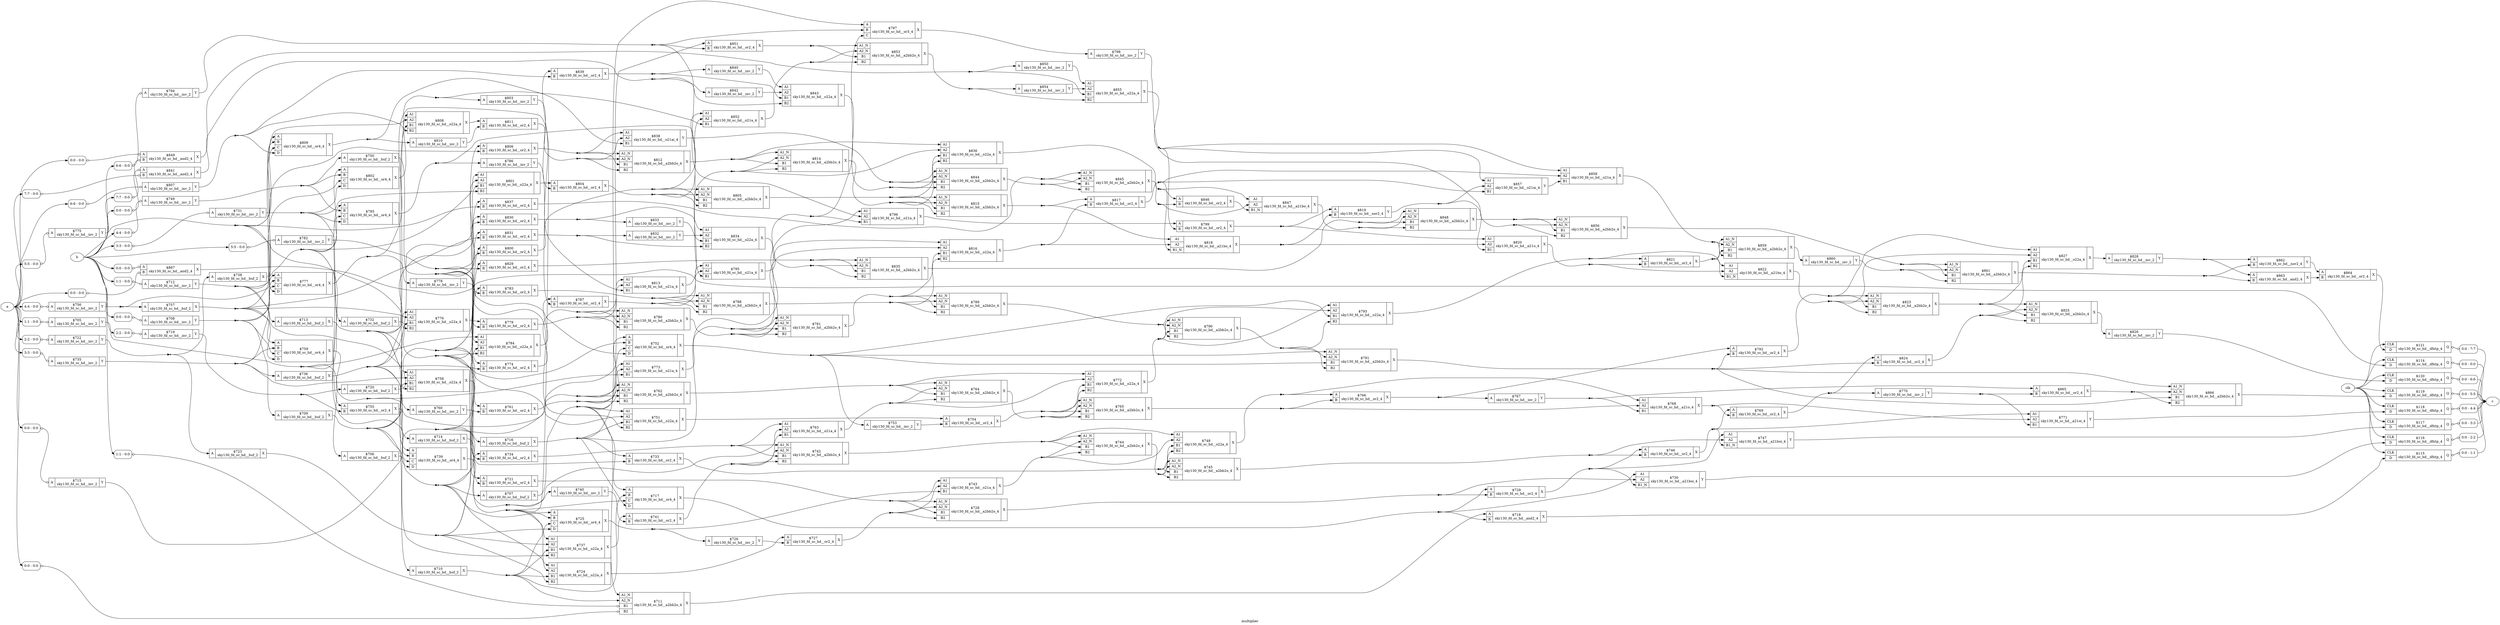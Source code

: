 digraph "multiplier" {
label="multiplier";
rankdir="LR";
remincross=true;
n164 [ shape=octagon, label="a", color="black", fontcolor="black" ];
n165 [ shape=octagon, label="b", color="black", fontcolor="black" ];
n166 [ shape=octagon, label="c", color="black", fontcolor="black" ];
n167 [ shape=octagon, label="clk", color="black", fontcolor="black" ];
c170 [ shape=record, label="{{<p168> A}|$705\nsky130_fd_sc_hd__inv_2|{<p169> Y}}" ];
x0 [ shape=record, style=rounded, label="<s0> 1:1 - 0:0 " ];
x0:e -> c170:p168:w [arrowhead=odiamond, arrowtail=odiamond, dir=both, color="black", label=""];
c172 [ shape=record, label="{{<p168> A}|$706\nsky130_fd_sc_hd__buf_2|{<p171> X}}" ];
c173 [ shape=record, label="{{<p168> A}|$707\nsky130_fd_sc_hd__buf_2|{<p171> X}}" ];
c174 [ shape=record, label="{{<p168> A}|$708\nsky130_fd_sc_hd__inv_2|{<p169> Y}}" ];
x1 [ shape=record, style=rounded, label="<s0> 0:0 - 0:0 " ];
x1:e -> c174:p168:w [arrowhead=odiamond, arrowtail=odiamond, dir=both, color="black", label=""];
c175 [ shape=record, label="{{<p168> A}|$709\nsky130_fd_sc_hd__buf_2|{<p171> X}}" ];
c176 [ shape=record, label="{{<p168> A}|$710\nsky130_fd_sc_hd__buf_2|{<p171> X}}" ];
c181 [ shape=record, label="{{<p177> A1_N|<p178> A2_N|<p179> B1|<p180> B2}|$711\nsky130_fd_sc_hd__a2bb2o_4|{<p171> X}}" ];
x2 [ shape=record, style=rounded, label="<s0> 1:1 - 0:0 " ];
x2:e -> c181:p179:w [arrowhead=odiamond, arrowtail=odiamond, dir=both, color="black", label=""];
x3 [ shape=record, style=rounded, label="<s0> 0:0 - 0:0 " ];
x3:e -> c181:p180:w [arrowhead=odiamond, arrowtail=odiamond, dir=both, color="black", label=""];
c182 [ shape=record, label="{{<p168> A}|$712\nsky130_fd_sc_hd__inv_2|{<p169> Y}}" ];
x4 [ shape=record, style=rounded, label="<s0> 1:1 - 0:0 " ];
x4:e -> c182:p168:w [arrowhead=odiamond, arrowtail=odiamond, dir=both, color="black", label=""];
c183 [ shape=record, label="{{<p168> A}|$713\nsky130_fd_sc_hd__buf_2|{<p171> X}}" ];
c184 [ shape=record, label="{{<p168> A}|$714\nsky130_fd_sc_hd__buf_2|{<p171> X}}" ];
c185 [ shape=record, label="{{<p168> A}|$715\nsky130_fd_sc_hd__inv_2|{<p169> Y}}" ];
x5 [ shape=record, style=rounded, label="<s0> 0:0 - 0:0 " ];
x5:e -> c185:p168:w [arrowhead=odiamond, arrowtail=odiamond, dir=both, color="black", label=""];
c186 [ shape=record, label="{{<p168> A}|$716\nsky130_fd_sc_hd__buf_2|{<p171> X}}" ];
c190 [ shape=record, label="{{<p168> A|<p187> B|<p188> C|<p189> D}|$717\nsky130_fd_sc_hd__or4_4|{<p171> X}}" ];
c191 [ shape=record, label="{{<p168> A|<p187> B}|$718\nsky130_fd_sc_hd__and2_4|{<p171> X}}" ];
c192 [ shape=record, label="{{<p168> A}|$719\nsky130_fd_sc_hd__inv_2|{<p169> Y}}" ];
x6 [ shape=record, style=rounded, label="<s0> 2:2 - 0:0 " ];
x6:e -> c192:p168:w [arrowhead=odiamond, arrowtail=odiamond, dir=both, color="black", label=""];
c193 [ shape=record, label="{{<p168> A}|$720\nsky130_fd_sc_hd__buf_2|{<p171> X}}" ];
c194 [ shape=record, label="{{<p168> A|<p187> B}|$721\nsky130_fd_sc_hd__or2_4|{<p171> X}}" ];
c195 [ shape=record, label="{{<p168> A}|$722\nsky130_fd_sc_hd__inv_2|{<p169> Y}}" ];
x7 [ shape=record, style=rounded, label="<s0> 2:2 - 0:0 " ];
x7:e -> c195:p168:w [arrowhead=odiamond, arrowtail=odiamond, dir=both, color="black", label=""];
c196 [ shape=record, label="{{<p168> A}|$723\nsky130_fd_sc_hd__buf_2|{<p171> X}}" ];
c199 [ shape=record, label="{{<p197> A1|<p198> A2|<p179> B1|<p180> B2}|$724\nsky130_fd_sc_hd__o22a_4|{<p171> X}}" ];
c200 [ shape=record, label="{{<p168> A|<p187> B|<p188> C|<p189> D}|$725\nsky130_fd_sc_hd__or4_4|{<p171> X}}" ];
c201 [ shape=record, label="{{<p168> A}|$726\nsky130_fd_sc_hd__inv_2|{<p169> Y}}" ];
c202 [ shape=record, label="{{<p168> A|<p187> B}|$727\nsky130_fd_sc_hd__or2_4|{<p171> X}}" ];
c203 [ shape=record, label="{{<p177> A1_N|<p178> A2_N|<p179> B1|<p180> B2}|$728\nsky130_fd_sc_hd__a2bb2o_4|{<p171> X}}" ];
c204 [ shape=record, label="{{<p168> A|<p187> B}|$729\nsky130_fd_sc_hd__or2_4|{<p171> X}}" ];
c206 [ shape=record, label="{{<p197> A1|<p198> A2|<p205> B1_N}|$730\nsky130_fd_sc_hd__a21boi_4|{<p169> Y}}" ];
c207 [ shape=record, label="{{<p168> A}|$731\nsky130_fd_sc_hd__inv_2|{<p169> Y}}" ];
x8 [ shape=record, style=rounded, label="<s0> 3:3 - 0:0 " ];
x8:e -> c207:p168:w [arrowhead=odiamond, arrowtail=odiamond, dir=both, color="black", label=""];
c208 [ shape=record, label="{{<p168> A}|$732\nsky130_fd_sc_hd__buf_2|{<p171> X}}" ];
c209 [ shape=record, label="{{<p168> A|<p187> B}|$733\nsky130_fd_sc_hd__or2_4|{<p171> X}}" ];
c210 [ shape=record, label="{{<p168> A|<p187> B}|$734\nsky130_fd_sc_hd__or2_4|{<p171> X}}" ];
c211 [ shape=record, label="{{<p168> A}|$735\nsky130_fd_sc_hd__inv_2|{<p169> Y}}" ];
x9 [ shape=record, style=rounded, label="<s0> 3:3 - 0:0 " ];
x9:e -> c211:p168:w [arrowhead=odiamond, arrowtail=odiamond, dir=both, color="black", label=""];
c212 [ shape=record, label="{{<p168> A}|$736\nsky130_fd_sc_hd__buf_2|{<p171> X}}" ];
c213 [ shape=record, label="{{<p197> A1|<p198> A2|<p179> B1|<p180> B2}|$737\nsky130_fd_sc_hd__o22a_4|{<p171> X}}" ];
c214 [ shape=record, label="{{<p168> A}|$738\nsky130_fd_sc_hd__buf_2|{<p171> X}}" ];
c215 [ shape=record, label="{{<p168> A|<p187> B|<p188> C|<p189> D}|$739\nsky130_fd_sc_hd__or4_4|{<p171> X}}" ];
c216 [ shape=record, label="{{<p168> A}|$740\nsky130_fd_sc_hd__inv_2|{<p169> Y}}" ];
c217 [ shape=record, label="{{<p168> A|<p187> B}|$741\nsky130_fd_sc_hd__or2_4|{<p171> X}}" ];
c218 [ shape=record, label="{{<p177> A1_N|<p178> A2_N|<p179> B1|<p180> B2}|$742\nsky130_fd_sc_hd__a2bb2o_4|{<p171> X}}" ];
c219 [ shape=record, label="{{<p197> A1|<p198> A2|<p179> B1}|$743\nsky130_fd_sc_hd__o21a_4|{<p171> X}}" ];
c220 [ shape=record, label="{{<p177> A1_N|<p178> A2_N|<p179> B1|<p180> B2}|$744\nsky130_fd_sc_hd__a2bb2o_4|{<p171> X}}" ];
c221 [ shape=record, label="{{<p177> A1_N|<p178> A2_N|<p179> B1|<p180> B2}|$745\nsky130_fd_sc_hd__a2bb2o_4|{<p171> X}}" ];
c222 [ shape=record, label="{{<p168> A|<p187> B}|$746\nsky130_fd_sc_hd__or2_4|{<p171> X}}" ];
c223 [ shape=record, label="{{<p197> A1|<p198> A2|<p205> B1_N}|$747\nsky130_fd_sc_hd__a21boi_4|{<p169> Y}}" ];
c224 [ shape=record, label="{{<p197> A1|<p198> A2|<p179> B1|<p180> B2}|$748\nsky130_fd_sc_hd__o22a_4|{<p171> X}}" ];
c225 [ shape=record, label="{{<p168> A}|$749\nsky130_fd_sc_hd__inv_2|{<p169> Y}}" ];
x10 [ shape=record, style=rounded, label="<s0> 4:4 - 0:0 " ];
x10:e -> c225:p168:w [arrowhead=odiamond, arrowtail=odiamond, dir=both, color="black", label=""];
c226 [ shape=record, label="{{<p168> A}|$750\nsky130_fd_sc_hd__buf_2|{<p171> X}}" ];
c227 [ shape=record, label="{{<p197> A1|<p198> A2|<p179> B1|<p180> B2}|$751\nsky130_fd_sc_hd__o22a_4|{<p171> X}}" ];
c228 [ shape=record, label="{{<p168> A|<p187> B|<p188> C|<p189> D}|$752\nsky130_fd_sc_hd__or4_4|{<p171> X}}" ];
c229 [ shape=record, label="{{<p168> A}|$753\nsky130_fd_sc_hd__inv_2|{<p169> Y}}" ];
c230 [ shape=record, label="{{<p168> A|<p187> B}|$754\nsky130_fd_sc_hd__or2_4|{<p171> X}}" ];
c231 [ shape=record, label="{{<p168> A|<p187> B}|$755\nsky130_fd_sc_hd__or2_4|{<p171> X}}" ];
c232 [ shape=record, label="{{<p168> A}|$756\nsky130_fd_sc_hd__inv_2|{<p169> Y}}" ];
x11 [ shape=record, style=rounded, label="<s0> 4:4 - 0:0 " ];
x11:e -> c232:p168:w [arrowhead=odiamond, arrowtail=odiamond, dir=both, color="black", label=""];
c233 [ shape=record, label="{{<p168> A}|$757\nsky130_fd_sc_hd__buf_2|{<p171> X}}" ];
c234 [ shape=record, label="{{<p197> A1|<p198> A2|<p179> B1|<p180> B2}|$758\nsky130_fd_sc_hd__o22a_4|{<p171> X}}" ];
c235 [ shape=record, label="{{<p168> A|<p187> B|<p188> C|<p189> D}|$759\nsky130_fd_sc_hd__or4_4|{<p171> X}}" ];
c236 [ shape=record, label="{{<p168> A}|$760\nsky130_fd_sc_hd__inv_2|{<p169> Y}}" ];
c237 [ shape=record, label="{{<p168> A|<p187> B}|$761\nsky130_fd_sc_hd__or2_4|{<p171> X}}" ];
c238 [ shape=record, label="{{<p177> A1_N|<p178> A2_N|<p179> B1|<p180> B2}|$762\nsky130_fd_sc_hd__a2bb2o_4|{<p171> X}}" ];
c239 [ shape=record, label="{{<p197> A1|<p198> A2|<p179> B1}|$763\nsky130_fd_sc_hd__o21a_4|{<p171> X}}" ];
c240 [ shape=record, label="{{<p177> A1_N|<p178> A2_N|<p179> B1|<p180> B2}|$764\nsky130_fd_sc_hd__a2bb2o_4|{<p171> X}}" ];
c241 [ shape=record, label="{{<p177> A1_N|<p178> A2_N|<p179> B1|<p180> B2}|$765\nsky130_fd_sc_hd__a2bb2o_4|{<p171> X}}" ];
c242 [ shape=record, label="{{<p168> A|<p187> B}|$766\nsky130_fd_sc_hd__or2_4|{<p171> X}}" ];
c243 [ shape=record, label="{{<p168> A}|$767\nsky130_fd_sc_hd__inv_2|{<p169> Y}}" ];
c244 [ shape=record, label="{{<p197> A1|<p198> A2|<p179> B1}|$768\nsky130_fd_sc_hd__a21o_4|{<p171> X}}" ];
c245 [ shape=record, label="{{<p168> A|<p187> B}|$769\nsky130_fd_sc_hd__or2_4|{<p171> X}}" ];
c246 [ shape=record, label="{{<p168> A}|$770\nsky130_fd_sc_hd__inv_2|{<p169> Y}}" ];
c247 [ shape=record, label="{{<p197> A1|<p198> A2|<p179> B1}|$771\nsky130_fd_sc_hd__a21oi_4|{<p169> Y}}" ];
c248 [ shape=record, label="{{<p197> A1|<p198> A2|<p179> B1|<p180> B2}|$772\nsky130_fd_sc_hd__o22a_4|{<p171> X}}" ];
c249 [ shape=record, label="{{<p197> A1|<p198> A2|<p179> B1}|$773\nsky130_fd_sc_hd__o21a_4|{<p171> X}}" ];
c250 [ shape=record, label="{{<p168> A|<p187> B}|$774\nsky130_fd_sc_hd__or2_4|{<p171> X}}" ];
c251 [ shape=record, label="{{<p168> A}|$775\nsky130_fd_sc_hd__inv_2|{<p169> Y}}" ];
x12 [ shape=record, style=rounded, label="<s0> 5:5 - 0:0 " ];
x12:e -> c251:p168:w [arrowhead=odiamond, arrowtail=odiamond, dir=both, color="black", label=""];
c252 [ shape=record, label="{{<p197> A1|<p198> A2|<p179> B1|<p180> B2}|$776\nsky130_fd_sc_hd__o22a_4|{<p171> X}}" ];
c253 [ shape=record, label="{{<p168> A|<p187> B|<p188> C|<p189> D}|$777\nsky130_fd_sc_hd__or4_4|{<p171> X}}" ];
c254 [ shape=record, label="{{<p168> A}|$778\nsky130_fd_sc_hd__inv_2|{<p169> Y}}" ];
c255 [ shape=record, label="{{<p168> A|<p187> B}|$779\nsky130_fd_sc_hd__or2_4|{<p171> X}}" ];
c256 [ shape=record, label="{{<p177> A1_N|<p178> A2_N|<p179> B1|<p180> B2}|$780\nsky130_fd_sc_hd__a2bb2o_4|{<p171> X}}" ];
c257 [ shape=record, label="{{<p177> A1_N|<p178> A2_N|<p179> B1|<p180> B2}|$781\nsky130_fd_sc_hd__a2bb2o_4|{<p171> X}}" ];
c258 [ shape=record, label="{{<p168> A}|$782\nsky130_fd_sc_hd__inv_2|{<p169> Y}}" ];
x13 [ shape=record, style=rounded, label="<s0> 5:5 - 0:0 " ];
x13:e -> c258:p168:w [arrowhead=odiamond, arrowtail=odiamond, dir=both, color="black", label=""];
c259 [ shape=record, label="{{<p168> A|<p187> B}|$783\nsky130_fd_sc_hd__or2_4|{<p171> X}}" ];
c260 [ shape=record, label="{{<p197> A1|<p198> A2|<p179> B1|<p180> B2}|$784\nsky130_fd_sc_hd__o22a_4|{<p171> X}}" ];
c261 [ shape=record, label="{{<p168> A|<p187> B|<p188> C|<p189> D}|$785\nsky130_fd_sc_hd__or4_4|{<p171> X}}" ];
c262 [ shape=record, label="{{<p168> A}|$786\nsky130_fd_sc_hd__inv_2|{<p169> Y}}" ];
c263 [ shape=record, label="{{<p168> A|<p187> B}|$787\nsky130_fd_sc_hd__or2_4|{<p171> X}}" ];
c264 [ shape=record, label="{{<p177> A1_N|<p178> A2_N|<p179> B1|<p180> B2}|$788\nsky130_fd_sc_hd__a2bb2o_4|{<p171> X}}" ];
c265 [ shape=record, label="{{<p177> A1_N|<p178> A2_N|<p179> B1|<p180> B2}|$789\nsky130_fd_sc_hd__a2bb2o_4|{<p171> X}}" ];
c266 [ shape=record, label="{{<p177> A1_N|<p178> A2_N|<p179> B1|<p180> B2}|$790\nsky130_fd_sc_hd__a2bb2o_4|{<p171> X}}" ];
c267 [ shape=record, label="{{<p177> A1_N|<p178> A2_N|<p179> B1|<p180> B2}|$791\nsky130_fd_sc_hd__a2bb2o_4|{<p171> X}}" ];
c268 [ shape=record, label="{{<p168> A|<p187> B}|$792\nsky130_fd_sc_hd__or2_4|{<p171> X}}" ];
c269 [ shape=record, label="{{<p197> A1|<p198> A2|<p179> B1|<p180> B2}|$793\nsky130_fd_sc_hd__o22a_4|{<p171> X}}" ];
c270 [ shape=record, label="{{<p168> A}|$794\nsky130_fd_sc_hd__inv_2|{<p169> Y}}" ];
x14 [ shape=record, style=rounded, label="<s0> 6:6 - 0:0 " ];
x14:e -> c270:p168:w [arrowhead=odiamond, arrowtail=odiamond, dir=both, color="black", label=""];
c271 [ shape=record, label="{{<p197> A1|<p198> A2|<p179> B1}|$795\nsky130_fd_sc_hd__o21a_4|{<p171> X}}" ];
c272 [ shape=record, label="{{<p197> A1|<p198> A2|<p179> B1}|$796\nsky130_fd_sc_hd__o21a_4|{<p171> X}}" ];
c273 [ shape=record, label="{{<p168> A|<p187> B|<p188> C}|$797\nsky130_fd_sc_hd__or3_4|{<p171> X}}" ];
c274 [ shape=record, label="{{<p168> A}|$798\nsky130_fd_sc_hd__inv_2|{<p169> Y}}" ];
c275 [ shape=record, label="{{<p168> A|<p187> B}|$799\nsky130_fd_sc_hd__or2_4|{<p171> X}}" ];
c276 [ shape=record, label="{{<p168> A|<p187> B}|$800\nsky130_fd_sc_hd__or2_4|{<p171> X}}" ];
c277 [ shape=record, label="{{<p197> A1|<p198> A2|<p179> B1|<p180> B2}|$801\nsky130_fd_sc_hd__o22a_4|{<p171> X}}" ];
c278 [ shape=record, label="{{<p168> A|<p187> B|<p188> C|<p189> D}|$802\nsky130_fd_sc_hd__or4_4|{<p171> X}}" ];
c279 [ shape=record, label="{{<p168> A}|$803\nsky130_fd_sc_hd__inv_2|{<p169> Y}}" ];
c280 [ shape=record, label="{{<p168> A|<p187> B}|$804\nsky130_fd_sc_hd__or2_4|{<p171> X}}" ];
c281 [ shape=record, label="{{<p177> A1_N|<p178> A2_N|<p179> B1|<p180> B2}|$805\nsky130_fd_sc_hd__a2bb2o_4|{<p171> X}}" ];
c282 [ shape=record, label="{{<p168> A|<p187> B}|$806\nsky130_fd_sc_hd__or2_4|{<p171> X}}" ];
c283 [ shape=record, label="{{<p168> A}|$807\nsky130_fd_sc_hd__inv_2|{<p169> Y}}" ];
x15 [ shape=record, style=rounded, label="<s0> 6:6 - 0:0 " ];
x15:e -> c283:p168:w [arrowhead=odiamond, arrowtail=odiamond, dir=both, color="black", label=""];
c284 [ shape=record, label="{{<p197> A1|<p198> A2|<p179> B1|<p180> B2}|$808\nsky130_fd_sc_hd__o22a_4|{<p171> X}}" ];
c285 [ shape=record, label="{{<p168> A|<p187> B|<p188> C|<p189> D}|$809\nsky130_fd_sc_hd__or4_4|{<p171> X}}" ];
c286 [ shape=record, label="{{<p168> A}|$810\nsky130_fd_sc_hd__inv_2|{<p169> Y}}" ];
c287 [ shape=record, label="{{<p168> A|<p187> B}|$811\nsky130_fd_sc_hd__or2_4|{<p171> X}}" ];
c288 [ shape=record, label="{{<p177> A1_N|<p178> A2_N|<p179> B1|<p180> B2}|$812\nsky130_fd_sc_hd__a2bb2o_4|{<p171> X}}" ];
c289 [ shape=record, label="{{<p197> A1|<p198> A2|<p179> B1}|$813\nsky130_fd_sc_hd__o21a_4|{<p171> X}}" ];
c290 [ shape=record, label="{{<p177> A1_N|<p178> A2_N|<p179> B1|<p180> B2}|$814\nsky130_fd_sc_hd__a2bb2o_4|{<p171> X}}" ];
c291 [ shape=record, label="{{<p177> A1_N|<p178> A2_N|<p179> B1|<p180> B2}|$815\nsky130_fd_sc_hd__a2bb2o_4|{<p171> X}}" ];
c292 [ shape=record, label="{{<p197> A1|<p198> A2|<p179> B1|<p180> B2}|$816\nsky130_fd_sc_hd__o22a_4|{<p171> X}}" ];
c293 [ shape=record, label="{{<p168> A|<p187> B}|$817\nsky130_fd_sc_hd__or2_4|{<p171> X}}" ];
c294 [ shape=record, label="{{<p197> A1|<p198> A2|<p205> B1_N}|$818\nsky130_fd_sc_hd__a21bo_4|{<p171> X}}" ];
c295 [ shape=record, label="{{<p168> A|<p187> B}|$819\nsky130_fd_sc_hd__nor2_4|{<p169> Y}}" ];
c296 [ shape=record, label="{{<p197> A1|<p198> A2|<p179> B1}|$820\nsky130_fd_sc_hd__a21o_4|{<p171> X}}" ];
c297 [ shape=record, label="{{<p168> A|<p187> B}|$821\nsky130_fd_sc_hd__or2_4|{<p171> X}}" ];
c298 [ shape=record, label="{{<p197> A1|<p198> A2|<p205> B1_N}|$822\nsky130_fd_sc_hd__a21bo_4|{<p171> X}}" ];
c299 [ shape=record, label="{{<p177> A1_N|<p178> A2_N|<p179> B1|<p180> B2}|$823\nsky130_fd_sc_hd__a2bb2o_4|{<p171> X}}" ];
c300 [ shape=record, label="{{<p168> A|<p187> B}|$824\nsky130_fd_sc_hd__or2_4|{<p171> X}}" ];
c301 [ shape=record, label="{{<p177> A1_N|<p178> A2_N|<p179> B1|<p180> B2}|$825\nsky130_fd_sc_hd__a2bb2o_4|{<p171> X}}" ];
c302 [ shape=record, label="{{<p168> A}|$826\nsky130_fd_sc_hd__inv_2|{<p169> Y}}" ];
c303 [ shape=record, label="{{<p197> A1|<p198> A2|<p179> B1|<p180> B2}|$827\nsky130_fd_sc_hd__o22a_4|{<p171> X}}" ];
c304 [ shape=record, label="{{<p168> A}|$828\nsky130_fd_sc_hd__inv_2|{<p169> Y}}" ];
c305 [ shape=record, label="{{<p168> A|<p187> B}|$829\nsky130_fd_sc_hd__or2_4|{<p171> X}}" ];
c306 [ shape=record, label="{{<p168> A|<p187> B}|$830\nsky130_fd_sc_hd__or2_4|{<p171> X}}" ];
c307 [ shape=record, label="{{<p168> A|<p187> B}|$831\nsky130_fd_sc_hd__or2_4|{<p171> X}}" ];
c308 [ shape=record, label="{{<p168> A}|$832\nsky130_fd_sc_hd__inv_2|{<p169> Y}}" ];
c309 [ shape=record, label="{{<p168> A}|$833\nsky130_fd_sc_hd__inv_2|{<p169> Y}}" ];
c310 [ shape=record, label="{{<p197> A1|<p198> A2|<p179> B1|<p180> B2}|$834\nsky130_fd_sc_hd__o22a_4|{<p171> X}}" ];
c311 [ shape=record, label="{{<p177> A1_N|<p178> A2_N|<p179> B1|<p180> B2}|$835\nsky130_fd_sc_hd__a2bb2o_4|{<p171> X}}" ];
c312 [ shape=record, label="{{<p197> A1|<p198> A2|<p179> B1|<p180> B2}|$836\nsky130_fd_sc_hd__o22a_4|{<p171> X}}" ];
c313 [ shape=record, label="{{<p168> A|<p187> B}|$837\nsky130_fd_sc_hd__or2_4|{<p171> X}}" ];
c314 [ shape=record, label="{{<p197> A1|<p198> A2|<p179> B1}|$838\nsky130_fd_sc_hd__o21ai_4|{<p169> Y}}" ];
c315 [ shape=record, label="{{<p168> A|<p187> B}|$839\nsky130_fd_sc_hd__or2_4|{<p171> X}}" ];
c316 [ shape=record, label="{{<p168> A}|$840\nsky130_fd_sc_hd__inv_2|{<p169> Y}}" ];
c317 [ shape=record, label="{{<p168> A|<p187> B}|$841\nsky130_fd_sc_hd__and2_4|{<p171> X}}" ];
x16 [ shape=record, style=rounded, label="<s0> 0:0 - 0:0 " ];
x16:e -> c317:p168:w [arrowhead=odiamond, arrowtail=odiamond, dir=both, color="black", label=""];
x17 [ shape=record, style=rounded, label="<s0> 7:7 - 0:0 " ];
x17:e -> c317:p187:w [arrowhead=odiamond, arrowtail=odiamond, dir=both, color="black", label=""];
c318 [ shape=record, label="{{<p168> A}|$842\nsky130_fd_sc_hd__inv_2|{<p169> Y}}" ];
c319 [ shape=record, label="{{<p197> A1|<p198> A2|<p179> B1|<p180> B2}|$843\nsky130_fd_sc_hd__o22a_4|{<p171> X}}" ];
c320 [ shape=record, label="{{<p177> A1_N|<p178> A2_N|<p179> B1|<p180> B2}|$844\nsky130_fd_sc_hd__a2bb2o_4|{<p171> X}}" ];
c321 [ shape=record, label="{{<p177> A1_N|<p178> A2_N|<p179> B1|<p180> B2}|$845\nsky130_fd_sc_hd__a2bb2o_4|{<p171> X}}" ];
c322 [ shape=record, label="{{<p168> A|<p187> B}|$846\nsky130_fd_sc_hd__or2_4|{<p171> X}}" ];
c323 [ shape=record, label="{{<p197> A1|<p198> A2|<p205> B1_N}|$847\nsky130_fd_sc_hd__a21bo_4|{<p171> X}}" ];
c324 [ shape=record, label="{{<p177> A1_N|<p178> A2_N|<p179> B1|<p180> B2}|$848\nsky130_fd_sc_hd__a2bb2o_4|{<p171> X}}" ];
c325 [ shape=record, label="{{<p168> A|<p187> B}|$849\nsky130_fd_sc_hd__and2_4|{<p171> X}}" ];
x18 [ shape=record, style=rounded, label="<s0> 0:0 - 0:0 " ];
x18:e -> c325:p168:w [arrowhead=odiamond, arrowtail=odiamond, dir=both, color="black", label=""];
x19 [ shape=record, style=rounded, label="<s0> 7:7 - 0:0 " ];
x19:e -> c325:p187:w [arrowhead=odiamond, arrowtail=odiamond, dir=both, color="black", label=""];
c326 [ shape=record, label="{{<p168> A}|$850\nsky130_fd_sc_hd__inv_2|{<p169> Y}}" ];
c327 [ shape=record, label="{{<p168> A|<p187> B}|$851\nsky130_fd_sc_hd__or2_4|{<p171> X}}" ];
c328 [ shape=record, label="{{<p197> A1|<p198> A2|<p179> B1}|$852\nsky130_fd_sc_hd__o21a_4|{<p171> X}}" ];
c329 [ shape=record, label="{{<p177> A1_N|<p178> A2_N|<p179> B1|<p180> B2}|$853\nsky130_fd_sc_hd__a2bb2o_4|{<p171> X}}" ];
c330 [ shape=record, label="{{<p168> A}|$854\nsky130_fd_sc_hd__inv_2|{<p169> Y}}" ];
c331 [ shape=record, label="{{<p197> A1|<p198> A2|<p179> B1|<p180> B2}|$855\nsky130_fd_sc_hd__o22a_4|{<p171> X}}" ];
c332 [ shape=record, label="{{<p177> A1_N|<p178> A2_N|<p179> B1|<p180> B2}|$856\nsky130_fd_sc_hd__a2bb2o_4|{<p171> X}}" ];
c333 [ shape=record, label="{{<p197> A1|<p198> A2|<p179> B1}|$857\nsky130_fd_sc_hd__o21ai_4|{<p169> Y}}" ];
c334 [ shape=record, label="{{<p197> A1|<p198> A2|<p179> B1}|$858\nsky130_fd_sc_hd__o21a_4|{<p171> X}}" ];
c335 [ shape=record, label="{{<p177> A1_N|<p178> A2_N|<p179> B1|<p180> B2}|$859\nsky130_fd_sc_hd__a2bb2o_4|{<p171> X}}" ];
c336 [ shape=record, label="{{<p168> A}|$860\nsky130_fd_sc_hd__inv_2|{<p169> Y}}" ];
c337 [ shape=record, label="{{<p177> A1_N|<p178> A2_N|<p179> B1|<p180> B2}|$861\nsky130_fd_sc_hd__a2bb2o_4|{<p171> X}}" ];
c338 [ shape=record, label="{{<p168> A|<p187> B}|$862\nsky130_fd_sc_hd__nor2_4|{<p169> Y}}" ];
c339 [ shape=record, label="{{<p168> A|<p187> B}|$863\nsky130_fd_sc_hd__and2_4|{<p171> X}}" ];
c340 [ shape=record, label="{{<p168> A|<p187> B}|$864\nsky130_fd_sc_hd__or2_4|{<p171> X}}" ];
c341 [ shape=record, label="{{<p168> A|<p187> B}|$865\nsky130_fd_sc_hd__or2_4|{<p171> X}}" ];
c342 [ shape=record, label="{{<p177> A1_N|<p178> A2_N|<p179> B1|<p180> B2}|$866\nsky130_fd_sc_hd__a2bb2o_4|{<p171> X}}" ];
c343 [ shape=record, label="{{<p168> A|<p187> B}|$867\nsky130_fd_sc_hd__and2_4|{<p171> X}}" ];
x20 [ shape=record, style=rounded, label="<s0> 0:0 - 0:0 " ];
x20:e -> c343:p168:w [arrowhead=odiamond, arrowtail=odiamond, dir=both, color="black", label=""];
x21 [ shape=record, style=rounded, label="<s0> 0:0 - 0:0 " ];
x21:e -> c343:p187:w [arrowhead=odiamond, arrowtail=odiamond, dir=both, color="black", label=""];
c346 [ shape=record, label="{{<p344> CLK|<p189> D}|$114\nsky130_fd_sc_hd__dfxtp_4|{<p345> Q}}" ];
x22 [ shape=record, style=rounded, label="<s0> 0:0 - 0:0 " ];
c346:p345:e -> x22:w [arrowhead=odiamond, arrowtail=odiamond, dir=both, color="black", label=""];
c347 [ shape=record, label="{{<p344> CLK|<p189> D}|$115\nsky130_fd_sc_hd__dfxtp_4|{<p345> Q}}" ];
x23 [ shape=record, style=rounded, label="<s0> 0:0 - 1:1 " ];
c347:p345:e -> x23:w [arrowhead=odiamond, arrowtail=odiamond, dir=both, color="black", label=""];
c348 [ shape=record, label="{{<p344> CLK|<p189> D}|$116\nsky130_fd_sc_hd__dfxtp_4|{<p345> Q}}" ];
x24 [ shape=record, style=rounded, label="<s0> 0:0 - 2:2 " ];
c348:p345:e -> x24:w [arrowhead=odiamond, arrowtail=odiamond, dir=both, color="black", label=""];
c349 [ shape=record, label="{{<p344> CLK|<p189> D}|$117\nsky130_fd_sc_hd__dfxtp_4|{<p345> Q}}" ];
x25 [ shape=record, style=rounded, label="<s0> 0:0 - 3:3 " ];
c349:p345:e -> x25:w [arrowhead=odiamond, arrowtail=odiamond, dir=both, color="black", label=""];
c350 [ shape=record, label="{{<p344> CLK|<p189> D}|$118\nsky130_fd_sc_hd__dfxtp_4|{<p345> Q}}" ];
x26 [ shape=record, style=rounded, label="<s0> 0:0 - 4:4 " ];
c350:p345:e -> x26:w [arrowhead=odiamond, arrowtail=odiamond, dir=both, color="black", label=""];
c351 [ shape=record, label="{{<p344> CLK|<p189> D}|$119\nsky130_fd_sc_hd__dfxtp_4|{<p345> Q}}" ];
x27 [ shape=record, style=rounded, label="<s0> 0:0 - 5:5 " ];
c351:p345:e -> x27:w [arrowhead=odiamond, arrowtail=odiamond, dir=both, color="black", label=""];
c352 [ shape=record, label="{{<p344> CLK|<p189> D}|$120\nsky130_fd_sc_hd__dfxtp_4|{<p345> Q}}" ];
x28 [ shape=record, style=rounded, label="<s0> 0:0 - 6:6 " ];
c352:p345:e -> x28:w [arrowhead=odiamond, arrowtail=odiamond, dir=both, color="black", label=""];
c353 [ shape=record, label="{{<p344> CLK|<p189> D}|$121\nsky130_fd_sc_hd__dfxtp_4|{<p345> Q}}" ];
x29 [ shape=record, style=rounded, label="<s0> 0:0 - 7:7 " ];
c353:p345:e -> x29:w [arrowhead=odiamond, arrowtail=odiamond, dir=both, color="black", label=""];
c343:p171:e -> c346:p189:w [color="black", label=""];
n10 [ shape=point ];
c257:p171:e -> n10:w [color="black", label=""];
n10:e -> c265:p177:w [color="black", label=""];
n10:e -> c265:p179:w [color="black", label=""];
n10:e -> c292:p179:w [color="black", label=""];
n100 [ shape=point ];
c182:p169:e -> n100:w [color="black", label=""];
n100:e -> c183:p168:w [color="black", label=""];
n100:e -> c235:p168:w [color="black", label=""];
n100:e -> c253:p168:w [color="black", label=""];
n100:e -> c285:p168:w [color="black", label=""];
n101 [ shape=point ];
c183:p171:e -> n101:w [color="black", label=""];
n101:e -> c184:p168:w [color="black", label=""];
n101:e -> c215:p168:w [color="black", label=""];
n101:e -> c234:p197:w [color="black", label=""];
n101:e -> c252:p197:w [color="black", label=""];
n101:e -> c284:p197:w [color="black", label=""];
n102 [ shape=point ];
c184:p171:e -> n102:w [color="black", label=""];
n102:e -> c190:p188:w [color="black", label=""];
n102:e -> c199:p198:w [color="black", label=""];
n102:e -> c200:p187:w [color="black", label=""];
n102:e -> c213:p197:w [color="black", label=""];
n102:e -> c315:p168:w [color="black", label=""];
n103 [ shape=point ];
c185:p169:e -> n103:w [color="black", label=""];
n103:e -> c186:p168:w [color="black", label=""];
n103:e -> c194:p168:w [color="black", label=""];
n103:e -> c228:p188:w [color="black", label=""];
n103:e -> c259:p168:w [color="black", label=""];
n104 [ shape=point ];
c186:p171:e -> n104:w [color="black", label=""];
n104:e -> c190:p189:w [color="black", label=""];
n104:e -> c209:p168:w [color="black", label=""];
n104:e -> c227:p179:w [color="black", label=""];
n104:e -> c272:p197:w [color="black", label=""];
n104:e -> c273:p168:w [color="black", label=""];
n105 [ shape=point ];
c190:p171:e -> n105:w [color="black", label=""];
n105:e -> c191:p187:w [color="black", label=""];
n105:e -> c204:p168:w [color="black", label=""];
n105:e -> c206:p197:w [color="black", label=""];
n106 [ shape=point ];
c192:p169:e -> n106:w [color="black", label=""];
n106:e -> c193:p168:w [color="black", label=""];
n106:e -> c231:p187:w [color="black", label=""];
n107 [ shape=point ];
c193:p171:e -> n107:w [color="black", label=""];
n107:e -> c194:p187:w [color="black", label=""];
n107:e -> c210:p187:w [color="black", label=""];
n107:e -> c250:p168:w [color="black", label=""];
n107:e -> c282:p168:w [color="black", label=""];
n107:e -> c313:p168:w [color="black", label=""];
n108 [ shape=point ];
c194:p171:e -> n108:w [color="black", label=""];
n108:e -> c203:p177:w [color="black", label=""];
n108:e -> c203:p179:w [color="black", label=""];
n108:e -> c219:p197:w [color="black", label=""];
n109 [ shape=point ];
c195:p169:e -> n109:w [color="black", label=""];
n109:e -> c196:p168:w [color="black", label=""];
n109:e -> c214:p168:w [color="black", label=""];
n11 [ shape=point ];
c258:p169:e -> n11:w [color="black", label=""];
n11:e -> c259:p187:w [color="black", label=""];
n11:e -> c276:p187:w [color="black", label=""];
n11:e -> c305:p187:w [color="black", label=""];
n110 [ shape=point ];
c196:p171:e -> n110:w [color="black", label=""];
n110:e -> c199:p180:w [color="black", label=""];
n110:e -> c200:p189:w [color="black", label=""];
n110:e -> c213:p198:w [color="black", label=""];
n110:e -> c260:p179:w [color="black", label=""];
n110:e -> c305:p168:w [color="black", label=""];
c199:p171:e -> c202:p168:w [color="black", label=""];
n112 [ shape=point ];
c200:p171:e -> n112:w [color="black", label=""];
n112:e -> c201:p168:w [color="black", label=""];
n112:e -> c219:p179:w [color="black", label=""];
c201:p169:e -> c202:p187:w [color="black", label=""];
n114 [ shape=point ];
c202:p171:e -> n114:w [color="black", label=""];
n114:e -> c203:p178:w [color="black", label=""];
n114:e -> c203:p180:w [color="black", label=""];
n114:e -> c219:p198:w [color="black", label=""];
n115 [ shape=point ];
c203:p171:e -> n115:w [color="black", label=""];
n115:e -> c204:p187:w [color="black", label=""];
n115:e -> c206:p198:w [color="black", label=""];
n116 [ shape=point ];
c204:p171:e -> n116:w [color="black", label=""];
n116:e -> c206:p205:w [color="black", label=""];
n116:e -> c222:p168:w [color="black", label=""];
n116:e -> c223:p197:w [color="black", label=""];
n117 [ shape=point ];
c207:p169:e -> n117:w [color="black", label=""];
n117:e -> c208:p168:w [color="black", label=""];
n117:e -> c261:p189:w [color="black", label=""];
n117:e -> c277:p180:w [color="black", label=""];
n117:e -> c278:p189:w [color="black", label=""];
n118 [ shape=point ];
c208:p171:e -> n118:w [color="black", label=""];
n118:e -> c209:p187:w [color="black", label=""];
n118:e -> c227:p198:w [color="black", label=""];
n118:e -> c228:p187:w [color="black", label=""];
n118:e -> c260:p180:w [color="black", label=""];
n118:e -> c307:p168:w [color="black", label=""];
n119 [ shape=point ];
c209:p171:e -> n119:w [color="black", label=""];
n119:e -> c221:p177:w [color="black", label=""];
n119:e -> c221:p179:w [color="black", label=""];
n119:e -> c224:p179:w [color="black", label=""];
n12 [ shape=point ];
c259:p171:e -> n12:w [color="black", label=""];
n12:e -> c264:p177:w [color="black", label=""];
n12:e -> c264:p179:w [color="black", label=""];
n12:e -> c271:p197:w [color="black", label=""];
n120 [ shape=point ];
c210:p171:e -> n120:w [color="black", label=""];
n120:e -> c218:p177:w [color="black", label=""];
n120:e -> c218:p179:w [color="black", label=""];
n120:e -> c239:p197:w [color="black", label=""];
n121 [ shape=point ];
c211:p169:e -> n121:w [color="black", label=""];
n121:e -> c212:p168:w [color="black", label=""];
n121:e -> c234:p198:w [color="black", label=""];
n121:e -> c235:p187:w [color="black", label=""];
n121:e -> c278:p188:w [color="black", label=""];
n122 [ shape=point ];
c212:p171:e -> n122:w [color="black", label=""];
n122:e -> c213:p180:w [color="black", label=""];
n122:e -> c215:p189:w [color="black", label=""];
n122:e -> c250:p187:w [color="black", label=""];
n122:e -> c277:p179:w [color="black", label=""];
n122:e -> c306:p168:w [color="black", label=""];
c213:p171:e -> c217:p168:w [color="black", label=""];
n124 [ shape=point ];
c214:p171:e -> n124:w [color="black", label=""];
n124:e -> c215:p187:w [color="black", label=""];
n124:e -> c231:p168:w [color="black", label=""];
n124:e -> c261:p188:w [color="black", label=""];
n124:e -> c277:p197:w [color="black", label=""];
n124:e -> c278:p168:w [color="black", label=""];
n125 [ shape=point ];
c215:p171:e -> n125:w [color="black", label=""];
n125:e -> c216:p168:w [color="black", label=""];
n125:e -> c239:p179:w [color="black", label=""];
c216:p169:e -> c217:p187:w [color="black", label=""];
n127 [ shape=point ];
c217:p171:e -> n127:w [color="black", label=""];
n127:e -> c218:p178:w [color="black", label=""];
n127:e -> c218:p180:w [color="black", label=""];
n127:e -> c239:p198:w [color="black", label=""];
n128 [ shape=point ];
c218:p171:e -> n128:w [color="black", label=""];
n128:e -> c220:p177:w [color="black", label=""];
n128:e -> c220:p179:w [color="black", label=""];
n128:e -> c224:p197:w [color="black", label=""];
n129 [ shape=point ];
c219:p171:e -> n129:w [color="black", label=""];
n129:e -> c220:p178:w [color="black", label=""];
n129:e -> c220:p180:w [color="black", label=""];
n129:e -> c224:p198:w [color="black", label=""];
c260:p171:e -> c263:p168:w [color="black", label=""];
n130 [ shape=point ];
c220:p171:e -> n130:w [color="black", label=""];
n130:e -> c221:p178:w [color="black", label=""];
n130:e -> c221:p180:w [color="black", label=""];
n130:e -> c224:p180:w [color="black", label=""];
n131 [ shape=point ];
c221:p171:e -> n131:w [color="black", label=""];
n131:e -> c222:p187:w [color="black", label=""];
n131:e -> c223:p198:w [color="black", label=""];
n132 [ shape=point ];
c222:p171:e -> n132:w [color="black", label=""];
n132:e -> c223:p205:w [color="black", label=""];
n132:e -> c245:p168:w [color="black", label=""];
n132:e -> c247:p197:w [color="black", label=""];
n133 [ shape=point ];
c224:p171:e -> n133:w [color="black", label=""];
n133:e -> c242:p168:w [color="black", label=""];
n133:e -> c244:p197:w [color="black", label=""];
n134 [ shape=point ];
c225:p169:e -> n134:w [color="black", label=""];
n134:e -> c226:p168:w [color="black", label=""];
n134:e -> c261:p187:w [color="black", label=""];
n134:e -> c278:p187:w [color="black", label=""];
n135 [ shape=point ];
c226:p171:e -> n135:w [color="black", label=""];
n135:e -> c227:p180:w [color="black", label=""];
n135:e -> c228:p189:w [color="black", label=""];
n135:e -> c260:p198:w [color="black", label=""];
n135:e -> c277:p198:w [color="black", label=""];
n135:e -> c306:p187:w [color="black", label=""];
c227:p171:e -> c230:p168:w [color="black", label=""];
n137 [ shape=point ];
c228:p171:e -> n137:w [color="black", label=""];
n137:e -> c229:p168:w [color="black", label=""];
n137:e -> c267:p177:w [color="black", label=""];
n137:e -> c267:p179:w [color="black", label=""];
n137:e -> c269:p179:w [color="black", label=""];
c229:p169:e -> c230:p187:w [color="black", label=""];
n139 [ shape=point ];
c230:p171:e -> n139:w [color="black", label=""];
n139:e -> c241:p177:w [color="black", label=""];
n139:e -> c241:p179:w [color="black", label=""];
n139:e -> c248:p179:w [color="black", label=""];
n14 [ shape=point ];
c261:p171:e -> n14:w [color="black", label=""];
n14:e -> c262:p168:w [color="black", label=""];
n14:e -> c271:p179:w [color="black", label=""];
n140 [ shape=point ];
c231:p171:e -> n140:w [color="black", label=""];
n140:e -> c238:p177:w [color="black", label=""];
n140:e -> c238:p179:w [color="black", label=""];
n140:e -> c249:p197:w [color="black", label=""];
n141 [ shape=point ];
c232:p169:e -> n141:w [color="black", label=""];
n141:e -> c233:p168:w [color="black", label=""];
n141:e -> c253:p187:w [color="black", label=""];
n142 [ shape=point ];
c233:p171:e -> n142:w [color="black", label=""];
n142:e -> c234:p180:w [color="black", label=""];
n142:e -> c235:p189:w [color="black", label=""];
n142:e -> c252:p198:w [color="black", label=""];
n142:e -> c282:p187:w [color="black", label=""];
n142:e -> c307:p187:w [color="black", label=""];
c234:p171:e -> c237:p168:w [color="black", label=""];
n144 [ shape=point ];
c235:p171:e -> n144:w [color="black", label=""];
n144:e -> c236:p168:w [color="black", label=""];
n144:e -> c249:p179:w [color="black", label=""];
c236:p169:e -> c237:p187:w [color="black", label=""];
n146 [ shape=point ];
c237:p171:e -> n146:w [color="black", label=""];
n146:e -> c238:p178:w [color="black", label=""];
n146:e -> c238:p180:w [color="black", label=""];
n146:e -> c249:p198:w [color="black", label=""];
n147 [ shape=point ];
c238:p171:e -> n147:w [color="black", label=""];
n147:e -> c240:p177:w [color="black", label=""];
n147:e -> c240:p179:w [color="black", label=""];
n147:e -> c248:p197:w [color="black", label=""];
n148 [ shape=point ];
c239:p171:e -> n148:w [color="black", label=""];
n148:e -> c240:p178:w [color="black", label=""];
n148:e -> c240:p180:w [color="black", label=""];
n148:e -> c248:p198:w [color="black", label=""];
n149 [ shape=point ];
c240:p171:e -> n149:w [color="black", label=""];
n149:e -> c241:p178:w [color="black", label=""];
n149:e -> c241:p180:w [color="black", label=""];
n149:e -> c248:p180:w [color="black", label=""];
c262:p169:e -> c263:p187:w [color="black", label=""];
n150 [ shape=point ];
c241:p171:e -> n150:w [color="black", label=""];
n150:e -> c242:p187:w [color="black", label=""];
n150:e -> c244:p198:w [color="black", label=""];
n151 [ shape=point ];
c242:p171:e -> n151:w [color="black", label=""];
n151:e -> c243:p168:w [color="black", label=""];
n151:e -> c268:p168:w [color="black", label=""];
n152 [ shape=point ];
c243:p169:e -> n152:w [color="black", label=""];
n152:e -> c244:p179:w [color="black", label=""];
n152:e -> c341:p168:w [color="black", label=""];
n153 [ shape=point ];
c244:p171:e -> n153:w [color="black", label=""];
n153:e -> c245:p187:w [color="black", label=""];
n153:e -> c247:p198:w [color="black", label=""];
n154 [ shape=point ];
c245:p171:e -> n154:w [color="black", label=""];
n154:e -> c246:p168:w [color="black", label=""];
n154:e -> c300:p168:w [color="black", label=""];
n155 [ shape=point ];
c246:p169:e -> n155:w [color="black", label=""];
n155:e -> c247:p179:w [color="black", label=""];
n155:e -> c341:p187:w [color="black", label=""];
n156 [ shape=point ];
c248:p171:e -> n156:w [color="black", label=""];
n156:e -> c266:p177:w [color="black", label=""];
n156:e -> c266:p179:w [color="black", label=""];
n156:e -> c269:p197:w [color="black", label=""];
n157 [ shape=point ];
c249:p171:e -> n157:w [color="black", label=""];
n157:e -> c257:p177:w [color="black", label=""];
n157:e -> c257:p179:w [color="black", label=""];
n157:e -> c292:p197:w [color="black", label=""];
n158 [ shape=point ];
c250:p171:e -> n158:w [color="black", label=""];
n158:e -> c256:p177:w [color="black", label=""];
n158:e -> c256:p179:w [color="black", label=""];
n158:e -> c289:p197:w [color="black", label=""];
n159 [ shape=point ];
c251:p169:e -> n159:w [color="black", label=""];
n159:e -> c252:p180:w [color="black", label=""];
n159:e -> c253:p189:w [color="black", label=""];
n159:e -> c284:p198:w [color="black", label=""];
n159:e -> c285:p187:w [color="black", label=""];
n159:e -> c313:p187:w [color="black", label=""];
n16 [ shape=point ];
c263:p171:e -> n16:w [color="black", label=""];
n16:e -> c264:p178:w [color="black", label=""];
n16:e -> c264:p180:w [color="black", label=""];
n16:e -> c271:p198:w [color="black", label=""];
c252:p171:e -> c255:p168:w [color="black", label=""];
n161 [ shape=point ];
c253:p171:e -> n161:w [color="black", label=""];
n161:e -> c254:p168:w [color="black", label=""];
n161:e -> c289:p179:w [color="black", label=""];
c254:p169:e -> c255:p187:w [color="black", label=""];
n163 [ shape=point ];
c255:p171:e -> n163:w [color="black", label=""];
n163:e -> c256:p178:w [color="black", label=""];
n163:e -> c256:p180:w [color="black", label=""];
n163:e -> c289:p198:w [color="black", label=""];
n164:e -> x0:s0:w [color="black", label=""];
n164:e -> x11:s0:w [color="black", label=""];
n164:e -> x12:s0:w [color="black", label=""];
n164:e -> x15:s0:w [color="black", label=""];
n164:e -> x17:s0:w [color="black", label=""];
n164:e -> x18:s0:w [color="black", label=""];
n164:e -> x21:s0:w [color="black", label=""];
n164:e -> x3:s0:w [color="black", label=""];
n164:e -> x5:s0:w [color="black", label=""];
n164:e -> x7:s0:w [color="black", label=""];
n164:e -> x9:s0:w [color="black", label=""];
n165:e -> x10:s0:w [color="black", label=""];
n165:e -> x13:s0:w [color="black", label=""];
n165:e -> x14:s0:w [color="black", label=""];
n165:e -> x16:s0:w [color="black", label=""];
n165:e -> x19:s0:w [color="black", label=""];
n165:e -> x1:s0:w [color="black", label=""];
n165:e -> x20:s0:w [color="black", label=""];
n165:e -> x2:s0:w [color="black", label=""];
n165:e -> x4:s0:w [color="black", label=""];
n165:e -> x6:s0:w [color="black", label=""];
n165:e -> x8:s0:w [color="black", label=""];
x22:s0:e -> n166:w [color="black", label=""];
x23:s0:e -> n166:w [color="black", label=""];
x24:s0:e -> n166:w [color="black", label=""];
x25:s0:e -> n166:w [color="black", label=""];
x26:s0:e -> n166:w [color="black", label=""];
x27:s0:e -> n166:w [color="black", label=""];
x28:s0:e -> n166:w [color="black", label=""];
x29:s0:e -> n166:w [color="black", label=""];
n167:e -> c346:p344:w [color="black", label=""];
n167:e -> c347:p344:w [color="black", label=""];
n167:e -> c348:p344:w [color="black", label=""];
n167:e -> c349:p344:w [color="black", label=""];
n167:e -> c350:p344:w [color="black", label=""];
n167:e -> c351:p344:w [color="black", label=""];
n167:e -> c352:p344:w [color="black", label=""];
n167:e -> c353:p344:w [color="black", label=""];
n17 [ shape=point ];
c264:p171:e -> n17:w [color="black", label=""];
n17:e -> c265:p178:w [color="black", label=""];
n17:e -> c265:p180:w [color="black", label=""];
n17:e -> c292:p180:w [color="black", label=""];
n18 [ shape=point ];
c265:p171:e -> n18:w [color="black", label=""];
n18:e -> c266:p178:w [color="black", label=""];
n18:e -> c266:p180:w [color="black", label=""];
n18:e -> c269:p198:w [color="black", label=""];
n19 [ shape=point ];
c266:p171:e -> n19:w [color="black", label=""];
n19:e -> c267:p178:w [color="black", label=""];
n19:e -> c267:p180:w [color="black", label=""];
n19:e -> c269:p180:w [color="black", label=""];
c191:p171:e -> c347:p189:w [color="black", label=""];
n20 [ shape=point ];
c267:p171:e -> n20:w [color="black", label=""];
n20:e -> c268:p187:w [color="black", label=""];
n20:e -> c300:p187:w [color="black", label=""];
n20:e -> c342:p177:w [color="black", label=""];
n20:e -> c342:p179:w [color="black", label=""];
n21 [ shape=point ];
c268:p171:e -> n21:w [color="black", label=""];
n21:e -> c299:p177:w [color="black", label=""];
n21:e -> c299:p179:w [color="black", label=""];
n21:e -> c303:p197:w [color="black", label=""];
n22 [ shape=point ];
c269:p171:e -> n22:w [color="black", label=""];
n22:e -> c297:p168:w [color="black", label=""];
n22:e -> c298:p197:w [color="black", label=""];
n23 [ shape=point ];
c270:p169:e -> n23:w [color="black", label=""];
n23:e -> c272:p198:w [color="black", label=""];
n23:e -> c273:p187:w [color="black", label=""];
n23:e -> c327:p187:w [color="black", label=""];
n24 [ shape=point ];
c271:p171:e -> n24:w [color="black", label=""];
n24:e -> c272:p179:w [color="black", label=""];
n24:e -> c273:p188:w [color="black", label=""];
c272:p171:e -> c275:p168:w [color="black", label=""];
c273:p171:e -> c274:p168:w [color="black", label=""];
n27 [ shape=point ];
c274:p169:e -> n27:w [color="black", label=""];
n27:e -> c275:p187:w [color="black", label=""];
n27:e -> c333:p197:w [color="black", label=""];
n27:e -> c334:p197:w [color="black", label=""];
n28 [ shape=point ];
c275:p171:e -> n28:w [color="black", label=""];
n28:e -> c295:p168:w [color="black", label=""];
n28:e -> c296:p197:w [color="black", label=""];
n29 [ shape=point ];
c276:p171:e -> n29:w [color="black", label=""];
n29:e -> c281:p177:w [color="black", label=""];
n29:e -> c281:p179:w [color="black", label=""];
n29:e -> c328:p197:w [color="black", label=""];
c206:p169:e -> c348:p189:w [color="black", label=""];
c277:p171:e -> c280:p168:w [color="black", label=""];
n31 [ shape=point ];
c278:p171:e -> n31:w [color="black", label=""];
n31:e -> c279:p168:w [color="black", label=""];
n31:e -> c328:p179:w [color="black", label=""];
c279:p169:e -> c280:p187:w [color="black", label=""];
n33 [ shape=point ];
c280:p171:e -> n33:w [color="black", label=""];
n33:e -> c281:p178:w [color="black", label=""];
n33:e -> c281:p180:w [color="black", label=""];
n33:e -> c328:p198:w [color="black", label=""];
n34 [ shape=point ];
c281:p171:e -> n34:w [color="black", label=""];
n34:e -> c291:p177:w [color="black", label=""];
n34:e -> c291:p179:w [color="black", label=""];
n34:e -> c312:p179:w [color="black", label=""];
n35 [ shape=point ];
c282:p171:e -> n35:w [color="black", label=""];
n35:e -> c288:p177:w [color="black", label=""];
n35:e -> c288:p179:w [color="black", label=""];
n35:e -> c314:p197:w [color="black", label=""];
n36 [ shape=point ];
c283:p169:e -> n36:w [color="black", label=""];
n36:e -> c284:p180:w [color="black", label=""];
n36:e -> c285:p189:w [color="black", label=""];
n36:e -> c315:p187:w [color="black", label=""];
c284:p171:e -> c287:p168:w [color="black", label=""];
n38 [ shape=point ];
c285:p171:e -> n38:w [color="black", label=""];
n38:e -> c286:p168:w [color="black", label=""];
n38:e -> c314:p179:w [color="black", label=""];
c286:p169:e -> c287:p187:w [color="black", label=""];
c223:p169:e -> c349:p189:w [color="black", label=""];
n40 [ shape=point ];
c287:p171:e -> n40:w [color="black", label=""];
n40:e -> c288:p178:w [color="black", label=""];
n40:e -> c288:p180:w [color="black", label=""];
n40:e -> c314:p198:w [color="black", label=""];
n41 [ shape=point ];
c288:p171:e -> n41:w [color="black", label=""];
n41:e -> c290:p177:w [color="black", label=""];
n41:e -> c290:p179:w [color="black", label=""];
n41:e -> c312:p197:w [color="black", label=""];
n42 [ shape=point ];
c289:p171:e -> n42:w [color="black", label=""];
n42:e -> c290:p178:w [color="black", label=""];
n42:e -> c290:p180:w [color="black", label=""];
n42:e -> c312:p198:w [color="black", label=""];
n43 [ shape=point ];
c290:p171:e -> n43:w [color="black", label=""];
n43:e -> c291:p178:w [color="black", label=""];
n43:e -> c291:p180:w [color="black", label=""];
n43:e -> c312:p180:w [color="black", label=""];
n44 [ shape=point ];
c291:p171:e -> n44:w [color="black", label=""];
n44:e -> c293:p168:w [color="black", label=""];
n44:e -> c294:p197:w [color="black", label=""];
n45 [ shape=point ];
c292:p171:e -> n45:w [color="black", label=""];
n45:e -> c293:p187:w [color="black", label=""];
n45:e -> c294:p198:w [color="black", label=""];
n46 [ shape=point ];
c293:p171:e -> n46:w [color="black", label=""];
n46:e -> c294:p205:w [color="black", label=""];
n46:e -> c333:p179:w [color="black", label=""];
n46:e -> c334:p198:w [color="black", label=""];
n47 [ shape=point ];
c294:p171:e -> n47:w [color="black", label=""];
n47:e -> c295:p187:w [color="black", label=""];
n47:e -> c296:p198:w [color="black", label=""];
n48 [ shape=point ];
c295:p169:e -> n48:w [color="black", label=""];
n48:e -> c296:p179:w [color="black", label=""];
n48:e -> c333:p198:w [color="black", label=""];
n49 [ shape=point ];
c296:p171:e -> n49:w [color="black", label=""];
n49:e -> c297:p187:w [color="black", label=""];
n49:e -> c298:p198:w [color="black", label=""];
c247:p169:e -> c350:p189:w [color="black", label=""];
n50 [ shape=point ];
c297:p171:e -> n50:w [color="black", label=""];
n50:e -> c298:p205:w [color="black", label=""];
n50:e -> c335:p177:w [color="black", label=""];
n50:e -> c335:p179:w [color="black", label=""];
n51 [ shape=point ];
c298:p171:e -> n51:w [color="black", label=""];
n51:e -> c299:p178:w [color="black", label=""];
n51:e -> c299:p180:w [color="black", label=""];
n51:e -> c303:p198:w [color="black", label=""];
n52 [ shape=point ];
c299:p171:e -> n52:w [color="black", label=""];
n52:e -> c301:p177:w [color="black", label=""];
n52:e -> c301:p179:w [color="black", label=""];
n52:e -> c303:p179:w [color="black", label=""];
n53 [ shape=point ];
c300:p171:e -> n53:w [color="black", label=""];
n53:e -> c301:p178:w [color="black", label=""];
n53:e -> c301:p180:w [color="black", label=""];
n53:e -> c303:p180:w [color="black", label=""];
c301:p171:e -> c302:p168:w [color="black", label=""];
c303:p171:e -> c304:p168:w [color="black", label=""];
n56 [ shape=point ];
c304:p169:e -> n56:w [color="black", label=""];
n56:e -> c338:p168:w [color="black", label=""];
n56:e -> c339:p168:w [color="black", label=""];
n57 [ shape=point ];
c305:p171:e -> n57:w [color="black", label=""];
n57:e -> c311:p177:w [color="black", label=""];
n57:e -> c311:p179:w [color="black", label=""];
n58 [ shape=point ];
c306:p171:e -> n58:w [color="black", label=""];
n58:e -> c309:p168:w [color="black", label=""];
n58:e -> c310:p197:w [color="black", label=""];
n59 [ shape=point ];
c307:p171:e -> n59:w [color="black", label=""];
n59:e -> c308:p168:w [color="black", label=""];
n59:e -> c310:p180:w [color="black", label=""];
c342:p171:e -> c351:p189:w [color="black", label=""];
c308:p169:e -> c310:p198:w [color="black", label=""];
c309:p169:e -> c310:p179:w [color="black", label=""];
n62 [ shape=point ];
c310:p171:e -> n62:w [color="black", label=""];
n62:e -> c311:p178:w [color="black", label=""];
n62:e -> c311:p180:w [color="black", label=""];
n63 [ shape=point ];
c311:p171:e -> n63:w [color="black", label=""];
n63:e -> c324:p177:w [color="black", label=""];
n63:e -> c324:p179:w [color="black", label=""];
n64 [ shape=point ];
c312:p171:e -> n64:w [color="black", label=""];
n64:e -> c322:p168:w [color="black", label=""];
n64:e -> c323:p197:w [color="black", label=""];
n65 [ shape=point ];
c313:p171:e -> n65:w [color="black", label=""];
n65:e -> c321:p177:w [color="black", label=""];
n65:e -> c321:p179:w [color="black", label=""];
n66 [ shape=point ];
c314:p169:e -> n66:w [color="black", label=""];
n66:e -> c320:p177:w [color="black", label=""];
n66:e -> c320:p179:w [color="black", label=""];
n67 [ shape=point ];
c315:p171:e -> n67:w [color="black", label=""];
n67:e -> c316:p168:w [color="black", label=""];
n67:e -> c319:p179:w [color="black", label=""];
c316:p169:e -> c319:p197:w [color="black", label=""];
n69 [ shape=point ];
c317:p171:e -> n69:w [color="black", label=""];
n69:e -> c318:p168:w [color="black", label=""];
n69:e -> c319:p180:w [color="black", label=""];
c302:p169:e -> c352:p189:w [color="black", label=""];
c318:p169:e -> c319:p198:w [color="black", label=""];
n71 [ shape=point ];
c319:p171:e -> n71:w [color="black", label=""];
n71:e -> c320:p178:w [color="black", label=""];
n71:e -> c320:p180:w [color="black", label=""];
n72 [ shape=point ];
c320:p171:e -> n72:w [color="black", label=""];
n72:e -> c321:p178:w [color="black", label=""];
n72:e -> c321:p180:w [color="black", label=""];
n73 [ shape=point ];
c321:p171:e -> n73:w [color="black", label=""];
n73:e -> c322:p187:w [color="black", label=""];
n73:e -> c323:p198:w [color="black", label=""];
c322:p171:e -> c323:p205:w [color="black", label=""];
n75 [ shape=point ];
c323:p171:e -> n75:w [color="black", label=""];
n75:e -> c324:p178:w [color="black", label=""];
n75:e -> c324:p180:w [color="black", label=""];
n76 [ shape=point ];
c324:p171:e -> n76:w [color="black", label=""];
n76:e -> c332:p177:w [color="black", label=""];
n76:e -> c332:p179:w [color="black", label=""];
n77 [ shape=point ];
c325:p171:e -> n77:w [color="black", label=""];
n77:e -> c326:p168:w [color="black", label=""];
n77:e -> c331:p179:w [color="black", label=""];
c326:p169:e -> c331:p197:w [color="black", label=""];
n79 [ shape=point ];
c327:p171:e -> n79:w [color="black", label=""];
n79:e -> c329:p177:w [color="black", label=""];
n79:e -> c329:p179:w [color="black", label=""];
c340:p171:e -> c353:p189:w [color="black", label=""];
n80 [ shape=point ];
c328:p171:e -> n80:w [color="black", label=""];
n80:e -> c329:p178:w [color="black", label=""];
n80:e -> c329:p180:w [color="black", label=""];
n81 [ shape=point ];
c329:p171:e -> n81:w [color="black", label=""];
n81:e -> c330:p168:w [color="black", label=""];
n81:e -> c331:p180:w [color="black", label=""];
c330:p169:e -> c331:p198:w [color="black", label=""];
n83 [ shape=point ];
c331:p171:e -> n83:w [color="black", label=""];
n83:e -> c332:p178:w [color="black", label=""];
n83:e -> c332:p180:w [color="black", label=""];
n84 [ shape=point ];
c332:p171:e -> n84:w [color="black", label=""];
n84:e -> c337:p177:w [color="black", label=""];
n84:e -> c337:p179:w [color="black", label=""];
c333:p169:e -> c334:p179:w [color="black", label=""];
n86 [ shape=point ];
c334:p171:e -> n86:w [color="black", label=""];
n86:e -> c335:p178:w [color="black", label=""];
n86:e -> c335:p180:w [color="black", label=""];
c335:p171:e -> c336:p168:w [color="black", label=""];
n88 [ shape=point ];
c336:p169:e -> n88:w [color="black", label=""];
n88:e -> c337:p178:w [color="black", label=""];
n88:e -> c337:p180:w [color="black", label=""];
n89 [ shape=point ];
c337:p171:e -> n89:w [color="black", label=""];
n89:e -> c338:p187:w [color="black", label=""];
n89:e -> c339:p187:w [color="black", label=""];
n9 [ shape=point ];
c256:p171:e -> n9:w [color="black", label=""];
n9:e -> c257:p178:w [color="black", label=""];
n9:e -> c257:p180:w [color="black", label=""];
n9:e -> c292:p198:w [color="black", label=""];
c338:p169:e -> c340:p168:w [color="black", label=""];
c339:p171:e -> c340:p187:w [color="black", label=""];
n92 [ shape=point ];
c341:p171:e -> n92:w [color="black", label=""];
n92:e -> c342:p178:w [color="black", label=""];
n92:e -> c342:p180:w [color="black", label=""];
n93 [ shape=point ];
c170:p169:e -> n93:w [color="black", label=""];
n93:e -> c172:p168:w [color="black", label=""];
n93:e -> c260:p197:w [color="black", label=""];
n93:e -> c261:p168:w [color="black", label=""];
n94 [ shape=point ];
c172:p171:e -> n94:w [color="black", label=""];
n94:e -> c173:p168:w [color="black", label=""];
n94:e -> c199:p197:w [color="black", label=""];
n94:e -> c200:p168:w [color="black", label=""];
n94:e -> c210:p168:w [color="black", label=""];
n94:e -> c276:p168:w [color="black", label=""];
n95 [ shape=point ];
c173:p171:e -> n95:w [color="black", label=""];
n95:e -> c181:p177:w [color="black", label=""];
n95:e -> c190:p168:w [color="black", label=""];
n95:e -> c227:p197:w [color="black", label=""];
n95:e -> c228:p168:w [color="black", label=""];
n95:e -> c327:p168:w [color="black", label=""];
n96 [ shape=point ];
c174:p169:e -> n96:w [color="black", label=""];
n96:e -> c175:p168:w [color="black", label=""];
n96:e -> c235:p188:w [color="black", label=""];
n96:e -> c253:p188:w [color="black", label=""];
n96:e -> c285:p188:w [color="black", label=""];
n97 [ shape=point ];
c175:p171:e -> n97:w [color="black", label=""];
n97:e -> c176:p168:w [color="black", label=""];
n97:e -> c215:p188:w [color="black", label=""];
n97:e -> c234:p179:w [color="black", label=""];
n97:e -> c252:p179:w [color="black", label=""];
n97:e -> c284:p179:w [color="black", label=""];
n98 [ shape=point ];
c176:p171:e -> n98:w [color="black", label=""];
n98:e -> c181:p178:w [color="black", label=""];
n98:e -> c190:p187:w [color="black", label=""];
n98:e -> c199:p179:w [color="black", label=""];
n98:e -> c200:p188:w [color="black", label=""];
n98:e -> c213:p179:w [color="black", label=""];
c181:p171:e -> c191:p168:w [color="black", label=""];
}
